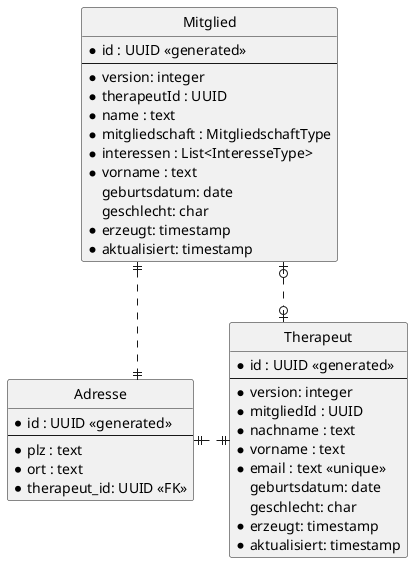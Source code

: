 @startuml ER Diagramm

hide circle

skinparam linetype ortho

entity "Therapeut" {
  * id : UUID <<generated>>
  --
  * version: integer
  * mitgliedId : UUID
  * nachname : text
  * vorname : text
  * email : text <<unique>>
    geburtsdatum: date
    geschlecht: char
  * erzeugt: timestamp
  * aktualisiert: timestamp
}

entity "Mitglied" {
  * id : UUID <<generated>>
  --
  * version: integer
  * therapeutId : UUID
  * name : text
  * mitgliedschaft : MitgliedschaftType
  * interessen : List<InteresseType>
  * vorname : text
    geburtsdatum: date
    geschlecht: char
  * erzeugt: timestamp
  * aktualisiert: timestamp
}

entity "Adresse" {
  * id : UUID <<generated>>
  --
  * plz : text
  * ort : text
  * therapeut_id: UUID <<FK>>
}

Therapeut ||.left.|| Adresse
Mitglied ||..|| Adresse
Mitglied |o..o|Therapeut

@enduml
